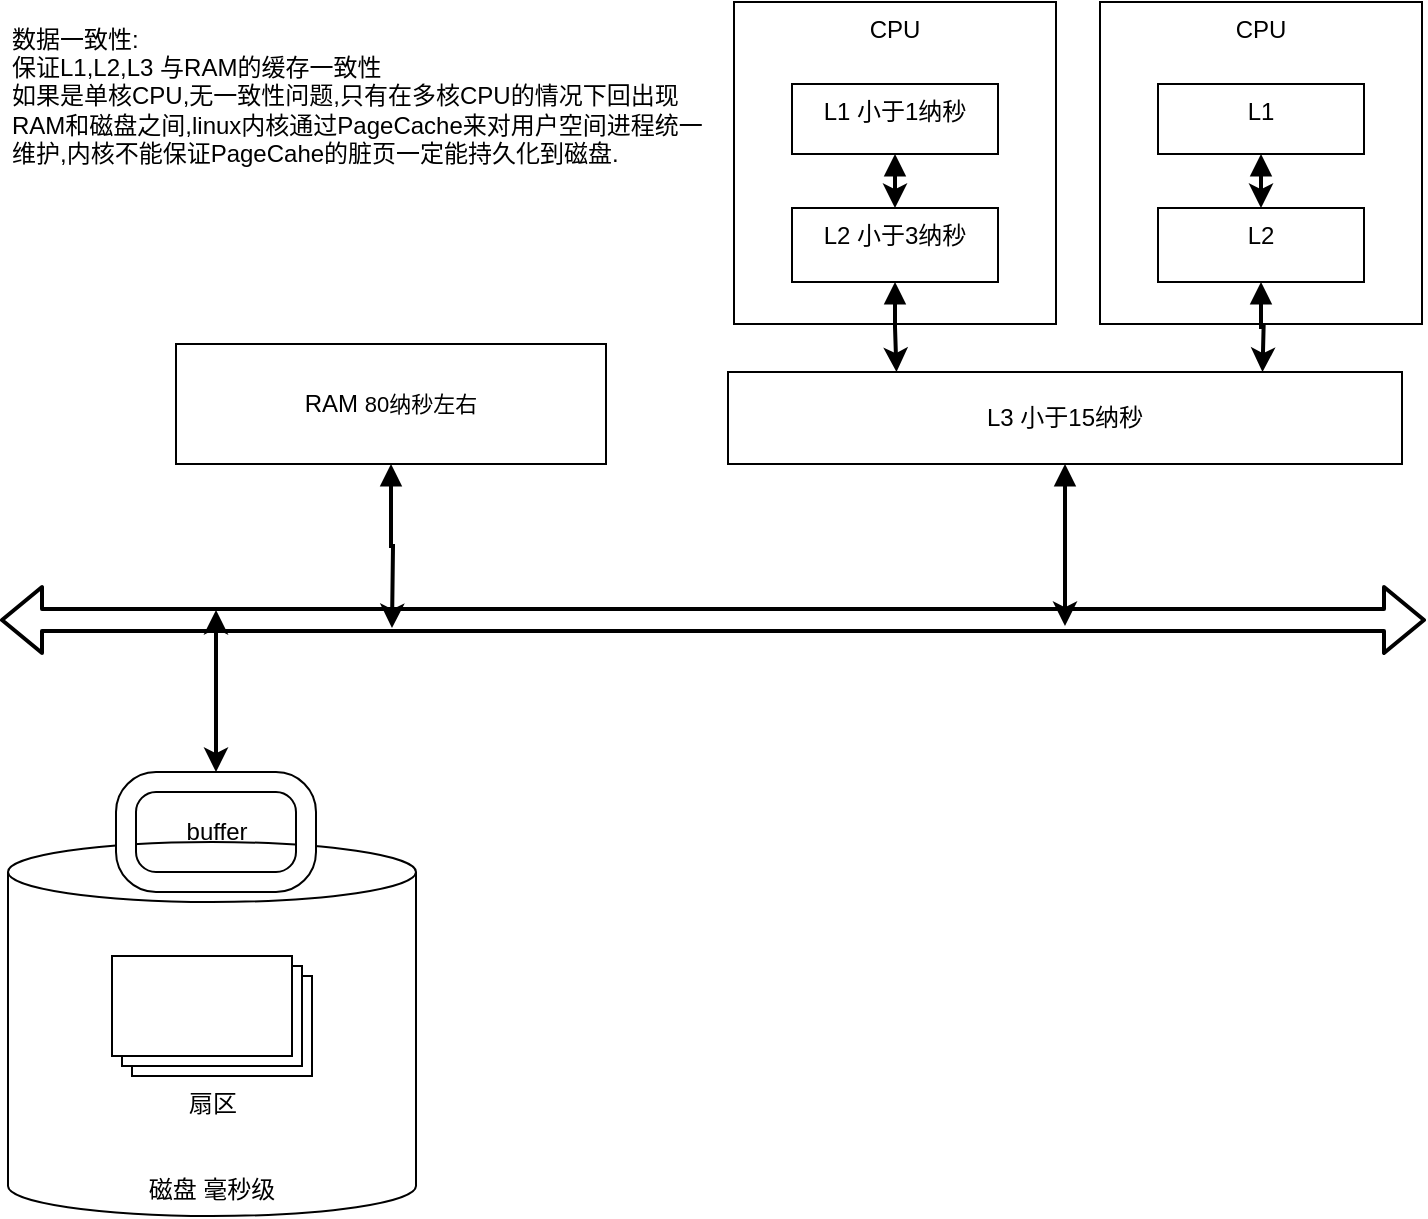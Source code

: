 <mxfile version="14.8.0" type="github">
  <diagram id="UanFxDfiVa48uD2jYfIT" name="第 1 页">
    <mxGraphModel dx="1426" dy="794" grid="0" gridSize="10" guides="1" tooltips="1" connect="1" arrows="1" fold="1" page="1" pageScale="1" pageWidth="827" pageHeight="1169" math="0" shadow="0">
      <root>
        <mxCell id="0" />
        <mxCell id="1" parent="0" />
        <mxCell id="JTKkzrfcodYLNeWdXCRE-1" value="磁盘 毫秒级" style="shape=cylinder3;whiteSpace=wrap;html=1;boundedLbl=1;backgroundOutline=1;size=15;verticalAlign=bottom;" vertex="1" parent="1">
          <mxGeometry x="56" y="559" width="204" height="187" as="geometry" />
        </mxCell>
        <mxCell id="JTKkzrfcodYLNeWdXCRE-8" style="edgeStyle=orthogonalEdgeStyle;rounded=0;orthogonalLoop=1;jettySize=auto;html=1;strokeWidth=2;startArrow=classic;startFill=1;" edge="1" parent="1" source="JTKkzrfcodYLNeWdXCRE-2">
          <mxGeometry relative="1" as="geometry">
            <mxPoint x="160" y="443" as="targetPoint" />
          </mxGeometry>
        </mxCell>
        <mxCell id="JTKkzrfcodYLNeWdXCRE-2" value="" style="verticalLabelPosition=bottom;verticalAlign=top;html=1;shape=mxgraph.basic.rounded_frame;dx=10;" vertex="1" parent="1">
          <mxGeometry x="110" y="524" width="100" height="60" as="geometry" />
        </mxCell>
        <mxCell id="JTKkzrfcodYLNeWdXCRE-3" value="buffer" style="text;html=1;align=center;verticalAlign=middle;resizable=0;points=[];autosize=1;strokeColor=none;" vertex="1" parent="1">
          <mxGeometry x="140" y="545" width="40" height="18" as="geometry" />
        </mxCell>
        <mxCell id="JTKkzrfcodYLNeWdXCRE-4" value="扇区" style="verticalLabelPosition=bottom;verticalAlign=top;html=1;shape=mxgraph.basic.layered_rect;dx=10;outlineConnect=0;align=center;" vertex="1" parent="1">
          <mxGeometry x="108" y="616" width="100" height="60" as="geometry" />
        </mxCell>
        <mxCell id="JTKkzrfcodYLNeWdXCRE-9" style="edgeStyle=orthogonalEdgeStyle;rounded=0;orthogonalLoop=1;jettySize=auto;html=1;strokeWidth=2;startArrow=block;" edge="1" parent="1" source="JTKkzrfcodYLNeWdXCRE-5">
          <mxGeometry relative="1" as="geometry">
            <mxPoint x="248" y="452" as="targetPoint" />
          </mxGeometry>
        </mxCell>
        <mxCell id="JTKkzrfcodYLNeWdXCRE-5" value="RAM&amp;nbsp;&lt;span style=&quot;font-size: 11px ; background-color: rgb(255 , 255 , 255)&quot;&gt;80纳秒左右&lt;/span&gt;" style="rounded=0;whiteSpace=wrap;html=1;align=center;verticalAlign=middle;" vertex="1" parent="1">
          <mxGeometry x="140" y="310" width="215" height="60" as="geometry" />
        </mxCell>
        <mxCell id="JTKkzrfcodYLNeWdXCRE-6" value="" style="shape=flexArrow;endArrow=classic;startArrow=classic;html=1;strokeWidth=2;" edge="1" parent="1">
          <mxGeometry width="100" height="100" relative="1" as="geometry">
            <mxPoint x="52" y="448" as="sourcePoint" />
            <mxPoint x="765" y="448" as="targetPoint" />
          </mxGeometry>
        </mxCell>
        <mxCell id="JTKkzrfcodYLNeWdXCRE-7" value="CPU" style="whiteSpace=wrap;html=1;aspect=fixed;align=center;verticalAlign=top;" vertex="1" parent="1">
          <mxGeometry x="419" y="139" width="161" height="161" as="geometry" />
        </mxCell>
        <mxCell id="JTKkzrfcodYLNeWdXCRE-17" style="edgeStyle=orthogonalEdgeStyle;rounded=0;orthogonalLoop=1;jettySize=auto;html=1;entryX=0.5;entryY=0;entryDx=0;entryDy=0;startArrow=block;strokeWidth=2;" edge="1" parent="1" source="JTKkzrfcodYLNeWdXCRE-12" target="JTKkzrfcodYLNeWdXCRE-13">
          <mxGeometry relative="1" as="geometry" />
        </mxCell>
        <mxCell id="JTKkzrfcodYLNeWdXCRE-12" value="L1 小于1纳秒" style="rounded=0;whiteSpace=wrap;html=1;align=center;verticalAlign=top;" vertex="1" parent="1">
          <mxGeometry x="448" y="180" width="103" height="35" as="geometry" />
        </mxCell>
        <mxCell id="JTKkzrfcodYLNeWdXCRE-18" style="edgeStyle=orthogonalEdgeStyle;rounded=0;orthogonalLoop=1;jettySize=auto;html=1;entryX=0.25;entryY=0;entryDx=0;entryDy=0;startArrow=block;strokeWidth=2;" edge="1" parent="1" source="JTKkzrfcodYLNeWdXCRE-13" target="JTKkzrfcodYLNeWdXCRE-16">
          <mxGeometry relative="1" as="geometry" />
        </mxCell>
        <mxCell id="JTKkzrfcodYLNeWdXCRE-13" value="L2 小于3纳秒" style="rounded=0;whiteSpace=wrap;html=1;align=center;verticalAlign=top;" vertex="1" parent="1">
          <mxGeometry x="448" y="242" width="103" height="37" as="geometry" />
        </mxCell>
        <mxCell id="JTKkzrfcodYLNeWdXCRE-26" style="edgeStyle=orthogonalEdgeStyle;rounded=0;orthogonalLoop=1;jettySize=auto;html=1;startArrow=block;strokeWidth=2;" edge="1" parent="1" source="JTKkzrfcodYLNeWdXCRE-16">
          <mxGeometry relative="1" as="geometry">
            <mxPoint x="584.5" y="451" as="targetPoint" />
          </mxGeometry>
        </mxCell>
        <mxCell id="JTKkzrfcodYLNeWdXCRE-16" value="L3 小于15纳秒" style="rounded=0;whiteSpace=wrap;html=1;align=center;verticalAlign=middle;" vertex="1" parent="1">
          <mxGeometry x="416" y="324" width="337" height="46" as="geometry" />
        </mxCell>
        <mxCell id="JTKkzrfcodYLNeWdXCRE-19" value="CPU" style="whiteSpace=wrap;html=1;aspect=fixed;align=center;verticalAlign=top;" vertex="1" parent="1">
          <mxGeometry x="602" y="139" width="161" height="161" as="geometry" />
        </mxCell>
        <mxCell id="JTKkzrfcodYLNeWdXCRE-20" style="edgeStyle=orthogonalEdgeStyle;rounded=0;orthogonalLoop=1;jettySize=auto;html=1;entryX=0.5;entryY=0;entryDx=0;entryDy=0;startArrow=block;strokeWidth=2;" edge="1" parent="1" source="JTKkzrfcodYLNeWdXCRE-21" target="JTKkzrfcodYLNeWdXCRE-23">
          <mxGeometry relative="1" as="geometry" />
        </mxCell>
        <mxCell id="JTKkzrfcodYLNeWdXCRE-21" value="L1" style="rounded=0;whiteSpace=wrap;html=1;align=center;verticalAlign=top;" vertex="1" parent="1">
          <mxGeometry x="631" y="180" width="103" height="35" as="geometry" />
        </mxCell>
        <mxCell id="JTKkzrfcodYLNeWdXCRE-22" style="edgeStyle=orthogonalEdgeStyle;rounded=0;orthogonalLoop=1;jettySize=auto;html=1;entryX=0.25;entryY=0;entryDx=0;entryDy=0;startArrow=block;strokeWidth=2;" edge="1" parent="1" source="JTKkzrfcodYLNeWdXCRE-23">
          <mxGeometry relative="1" as="geometry">
            <mxPoint x="683.25" y="324" as="targetPoint" />
          </mxGeometry>
        </mxCell>
        <mxCell id="JTKkzrfcodYLNeWdXCRE-23" value="L2" style="rounded=0;whiteSpace=wrap;html=1;align=center;verticalAlign=top;" vertex="1" parent="1">
          <mxGeometry x="631" y="242" width="103" height="37" as="geometry" />
        </mxCell>
        <mxCell id="JTKkzrfcodYLNeWdXCRE-27" value="数据一致性:&lt;br&gt;保证L1,L2,L3 与RAM的缓存一致性&lt;br&gt;如果是单核CPU,无一致性问题,只有在多核CPU的情况下回出现&lt;br&gt;RAM和磁盘之间,linux内核通过PageCache来对用户空间进程统一维护,内核不能保证PageCahe的脏页一定能持久化到磁盘." style="text;html=1;strokeColor=none;fillColor=none;align=left;verticalAlign=middle;whiteSpace=wrap;rounded=0;" vertex="1" parent="1">
          <mxGeometry x="56" y="139" width="353" height="94" as="geometry" />
        </mxCell>
      </root>
    </mxGraphModel>
  </diagram>
</mxfile>
